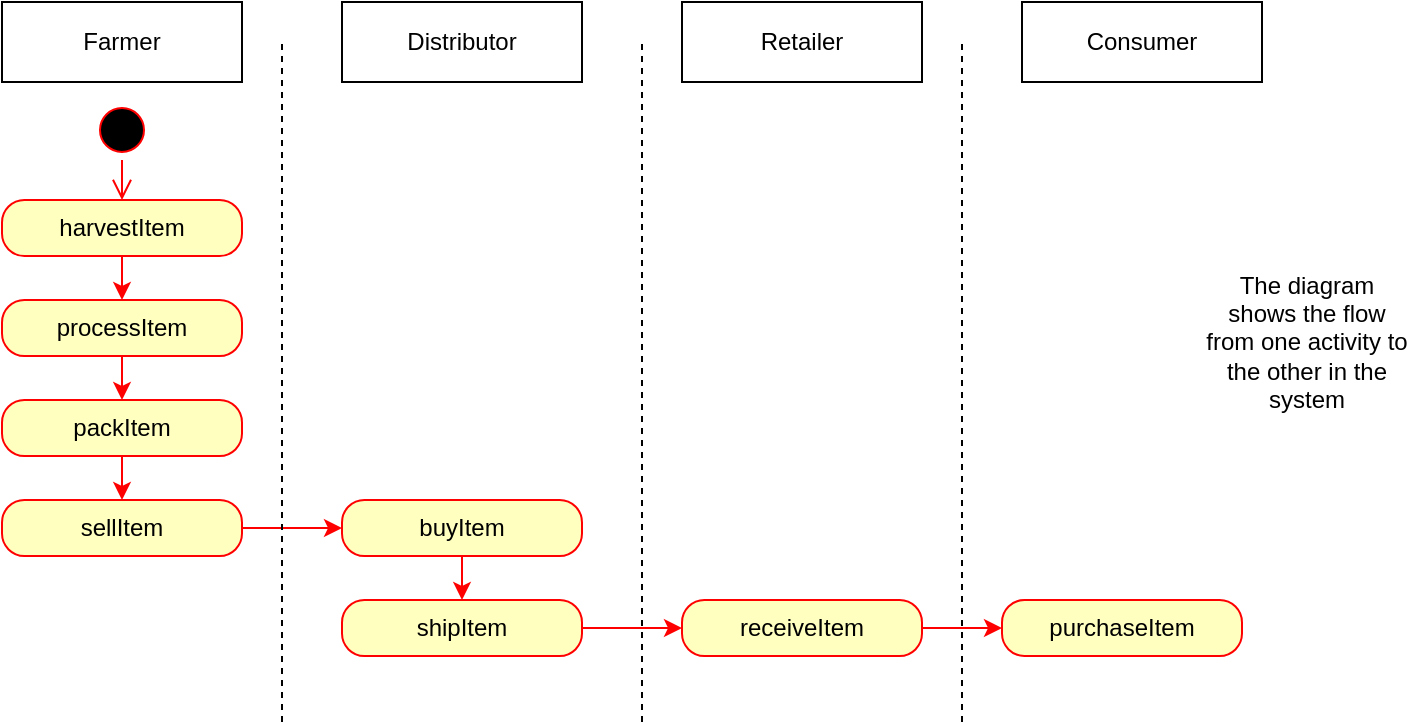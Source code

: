 <mxfile version="11.0.5" type="device"><diagram id="_WUGT4FArnrky4pP7l8w" name="Page-1"><mxGraphModel dx="782" dy="411" grid="1" gridSize="10" guides="1" tooltips="1" connect="1" arrows="1" fold="1" page="1" pageScale="1" pageWidth="850" pageHeight="1100" math="0" shadow="0"><root><mxCell id="0"/><mxCell id="1" parent="0"/><mxCell id="yrLAzDJoY4-D4fYpNp0G-1" value="Farmer" style="rounded=0;whiteSpace=wrap;html=1;" parent="1" vertex="1"><mxGeometry x="20" y="20" width="120" height="40" as="geometry"/></mxCell><mxCell id="yrLAzDJoY4-D4fYpNp0G-2" value="Distributor" style="rounded=0;whiteSpace=wrap;html=1;" parent="1" vertex="1"><mxGeometry x="190" y="20" width="120" height="40" as="geometry"/></mxCell><mxCell id="yrLAzDJoY4-D4fYpNp0G-3" value="&lt;div&gt;Retailer&lt;/div&gt;" style="rounded=0;whiteSpace=wrap;html=1;" parent="1" vertex="1"><mxGeometry x="360" y="20" width="120" height="40" as="geometry"/></mxCell><mxCell id="yrLAzDJoY4-D4fYpNp0G-4" value="Consumer" style="rounded=0;whiteSpace=wrap;html=1;" parent="1" vertex="1"><mxGeometry x="530" y="20" width="120" height="40" as="geometry"/></mxCell><mxCell id="yrLAzDJoY4-D4fYpNp0G-32" value="" style="edgeStyle=orthogonalEdgeStyle;rounded=1;orthogonalLoop=1;jettySize=auto;html=1;fontSize=12;strokeColor=#ff0000;fillColor=#ffffc0;arcSize=40;" parent="1" source="yrLAzDJoY4-D4fYpNp0G-5" target="yrLAzDJoY4-D4fYpNp0G-6" edge="1"><mxGeometry relative="1" as="geometry"/></mxCell><mxCell id="yrLAzDJoY4-D4fYpNp0G-5" value="harvestItem" style="rounded=1;whiteSpace=wrap;html=1;strokeColor=#ff0000;fillColor=#ffffc0;arcSize=40;" parent="1" vertex="1"><mxGeometry x="20" y="119" width="120" height="28" as="geometry"/></mxCell><mxCell id="yrLAzDJoY4-D4fYpNp0G-16" value="" style="edgeStyle=orthogonalEdgeStyle;rounded=1;orthogonalLoop=1;jettySize=auto;html=1;fontSize=12;strokeColor=#ff0000;fillColor=#ffffc0;arcSize=40;exitX=0.5;exitY=1;exitDx=0;exitDy=0;" parent="1" source="yrLAzDJoY4-D4fYpNp0G-6" target="yrLAzDJoY4-D4fYpNp0G-7" edge="1"><mxGeometry relative="1" as="geometry"><mxPoint x="90" y="299" as="sourcePoint"/></mxGeometry></mxCell><mxCell id="yrLAzDJoY4-D4fYpNp0G-6" value="processItem" style="rounded=1;whiteSpace=wrap;html=1;strokeColor=#ff0000;fillColor=#ffffc0;arcSize=40;" parent="1" vertex="1"><mxGeometry x="20" y="169" width="120" height="28" as="geometry"/></mxCell><mxCell id="yrLAzDJoY4-D4fYpNp0G-17" value="" style="edgeStyle=orthogonalEdgeStyle;rounded=1;orthogonalLoop=1;jettySize=auto;html=1;fontSize=12;strokeColor=#ff0000;fillColor=#ffffc0;arcSize=40;" parent="1" source="yrLAzDJoY4-D4fYpNp0G-7" target="yrLAzDJoY4-D4fYpNp0G-8" edge="1"><mxGeometry relative="1" as="geometry"/></mxCell><mxCell id="yrLAzDJoY4-D4fYpNp0G-7" value="packItem" style="rounded=1;whiteSpace=wrap;html=1;strokeColor=#ff0000;fillColor=#ffffc0;arcSize=40;" parent="1" vertex="1"><mxGeometry x="20" y="219" width="120" height="28" as="geometry"/></mxCell><mxCell id="yrLAzDJoY4-D4fYpNp0G-18" value="" style="edgeStyle=orthogonalEdgeStyle;rounded=1;orthogonalLoop=1;jettySize=auto;html=1;fontSize=12;strokeColor=#ff0000;fillColor=#ffffc0;arcSize=40;" parent="1" source="yrLAzDJoY4-D4fYpNp0G-8" target="yrLAzDJoY4-D4fYpNp0G-9" edge="1"><mxGeometry relative="1" as="geometry"/></mxCell><mxCell id="yrLAzDJoY4-D4fYpNp0G-8" value="sellItem" style="rounded=1;whiteSpace=wrap;html=1;strokeColor=#ff0000;fillColor=#ffffc0;arcSize=40;" parent="1" vertex="1"><mxGeometry x="20" y="269" width="120" height="28" as="geometry"/></mxCell><mxCell id="yrLAzDJoY4-D4fYpNp0G-21" value="" style="edgeStyle=orthogonalEdgeStyle;rounded=1;orthogonalLoop=1;jettySize=auto;html=1;fontSize=12;strokeColor=#ff0000;fillColor=#ffffc0;arcSize=40;" parent="1" source="yrLAzDJoY4-D4fYpNp0G-9" target="yrLAzDJoY4-D4fYpNp0G-10" edge="1"><mxGeometry relative="1" as="geometry"/></mxCell><mxCell id="yrLAzDJoY4-D4fYpNp0G-9" value="buyItem" style="rounded=1;whiteSpace=wrap;html=1;strokeColor=#ff0000;fillColor=#ffffc0;arcSize=40;" parent="1" vertex="1"><mxGeometry x="190" y="269" width="120" height="28" as="geometry"/></mxCell><mxCell id="yrLAzDJoY4-D4fYpNp0G-22" value="" style="edgeStyle=orthogonalEdgeStyle;rounded=1;orthogonalLoop=1;jettySize=auto;html=1;fontSize=12;strokeColor=#ff0000;fillColor=#ffffc0;arcSize=40;" parent="1" source="yrLAzDJoY4-D4fYpNp0G-10" target="yrLAzDJoY4-D4fYpNp0G-11" edge="1"><mxGeometry relative="1" as="geometry"/></mxCell><mxCell id="yrLAzDJoY4-D4fYpNp0G-10" value="shipItem" style="rounded=1;whiteSpace=wrap;html=1;strokeColor=#ff0000;fillColor=#ffffc0;arcSize=40;" parent="1" vertex="1"><mxGeometry x="190" y="319" width="120" height="28" as="geometry"/></mxCell><mxCell id="yrLAzDJoY4-D4fYpNp0G-23" value="" style="edgeStyle=orthogonalEdgeStyle;rounded=1;orthogonalLoop=1;jettySize=auto;html=1;fontSize=12;strokeColor=#ff0000;fillColor=#ffffc0;arcSize=40;" parent="1" source="yrLAzDJoY4-D4fYpNp0G-11" target="yrLAzDJoY4-D4fYpNp0G-12" edge="1"><mxGeometry relative="1" as="geometry"/></mxCell><mxCell id="yrLAzDJoY4-D4fYpNp0G-11" value="receiveItem" style="rounded=1;whiteSpace=wrap;html=1;strokeColor=#ff0000;fillColor=#ffffc0;arcSize=40;" parent="1" vertex="1"><mxGeometry x="360" y="319" width="120" height="28" as="geometry"/></mxCell><mxCell id="yrLAzDJoY4-D4fYpNp0G-12" value="purchaseItem" style="rounded=1;whiteSpace=wrap;html=1;strokeColor=#ff0000;fillColor=#ffffc0;arcSize=40;" parent="1" vertex="1"><mxGeometry x="520" y="319" width="120" height="28" as="geometry"/></mxCell><mxCell id="yrLAzDJoY4-D4fYpNp0G-24" value="" style="ellipse;html=1;shape=startState;fillColor=#000000;strokeColor=#ff0000;" parent="1" vertex="1"><mxGeometry x="65" y="69" width="30" height="30" as="geometry"/></mxCell><mxCell id="yrLAzDJoY4-D4fYpNp0G-25" value="" style="edgeStyle=orthogonalEdgeStyle;html=1;verticalAlign=bottom;endArrow=open;endSize=8;strokeColor=#ff0000;" parent="1" source="yrLAzDJoY4-D4fYpNp0G-24" target="yrLAzDJoY4-D4fYpNp0G-5" edge="1"><mxGeometry relative="1" as="geometry"><mxPoint x="355" y="321" as="targetPoint"/></mxGeometry></mxCell><mxCell id="4R23aekN24IXy81trfpo-2" value="" style="endArrow=none;dashed=1;html=1;" parent="1" edge="1"><mxGeometry width="50" height="50" relative="1" as="geometry"><mxPoint x="160" y="380" as="sourcePoint"/><mxPoint x="160" y="40" as="targetPoint"/></mxGeometry></mxCell><mxCell id="4R23aekN24IXy81trfpo-3" value="" style="endArrow=none;dashed=1;html=1;" parent="1" edge="1"><mxGeometry width="50" height="50" relative="1" as="geometry"><mxPoint x="340" y="380" as="sourcePoint"/><mxPoint x="340" y="40" as="targetPoint"/></mxGeometry></mxCell><mxCell id="4R23aekN24IXy81trfpo-4" value="" style="endArrow=none;dashed=1;html=1;" parent="1" edge="1"><mxGeometry width="50" height="50" relative="1" as="geometry"><mxPoint x="500" y="380" as="sourcePoint"/><mxPoint x="500" y="40" as="targetPoint"/></mxGeometry></mxCell><mxCell id="4R23aekN24IXy81trfpo-5" value="The diagram shows the flow from one activity to the other in the system" style="text;html=1;strokeColor=none;fillColor=none;align=center;verticalAlign=middle;whiteSpace=wrap;rounded=0;" parent="1" vertex="1"><mxGeometry x="620" y="179.5" width="105" height="20" as="geometry"/></mxCell></root></mxGraphModel></diagram></mxfile>